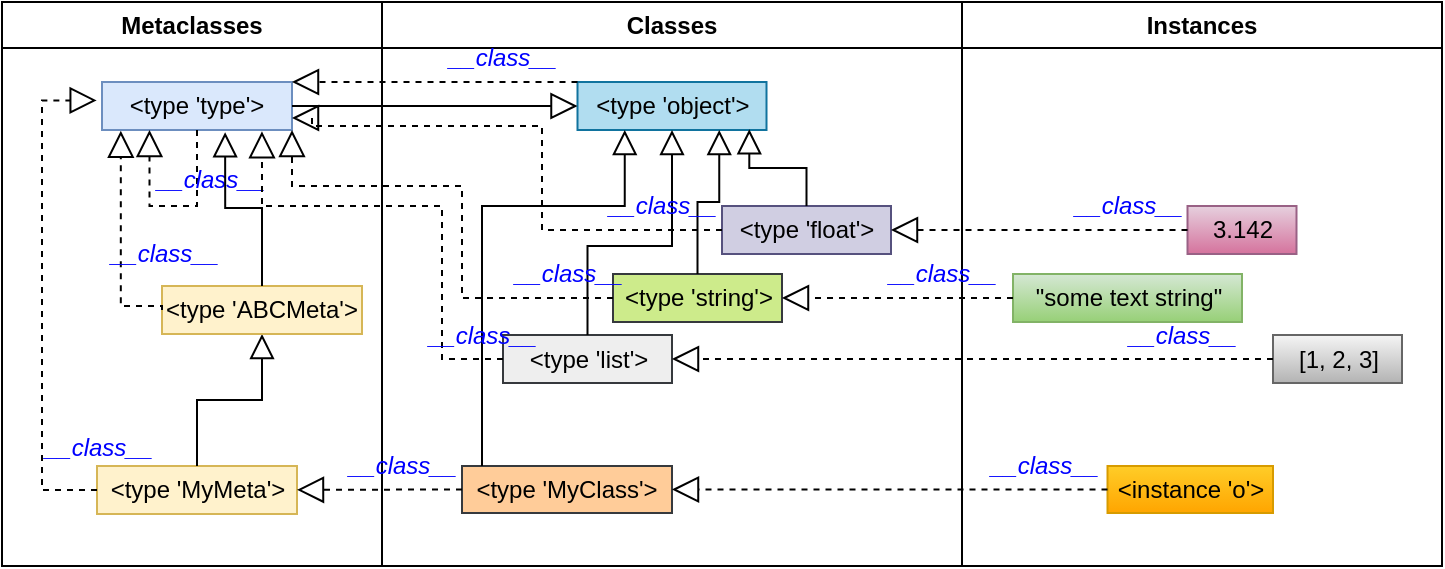 <mxfile version="20.7.4" type="device"><diagram name="Page-1" id="e7e014a7-5840-1c2e-5031-d8a46d1fe8dd"><mxGraphModel dx="800" dy="443" grid="1" gridSize="10" guides="1" tooltips="1" connect="1" arrows="1" fold="1" page="1" pageScale="1" pageWidth="1169" pageHeight="826" background="none" math="0" shadow="0"><root><mxCell id="0"/><mxCell id="1" parent="0"/><mxCell id="2" value="Metaclasses" style="swimlane;whiteSpace=wrap" parent="1" vertex="1"><mxGeometry x="260" y="128" width="190" height="282" as="geometry"/></mxCell><mxCell id="WVzSX0Jvkso2h1RZnSNI-71" value="&amp;lt;type 'type'&amp;gt;" style="rounded=0;whiteSpace=wrap;html=1;fontFamily=Helvetica;fontSize=12;align=center;fillColor=#dae8fc;strokeColor=#6c8ebf;" parent="2" vertex="1"><mxGeometry x="50" y="40" width="95" height="24" as="geometry"/></mxCell><mxCell id="WVzSX0Jvkso2h1RZnSNI-131" value="" style="endArrow=block;shadow=0;strokeWidth=1;rounded=0;endFill=0;endSize=11;dashed=1;exitX=0.5;exitY=1;exitDx=0;exitDy=0;edgeStyle=elbowEdgeStyle;elbow=vertical;entryX=0.25;entryY=1;entryDx=0;entryDy=0;" parent="2" source="WVzSX0Jvkso2h1RZnSNI-71" target="WVzSX0Jvkso2h1RZnSNI-71" edge="1"><mxGeometry x="0.5" y="41" relative="1" as="geometry"><mxPoint x="122.25" y="125.31" as="sourcePoint"/><mxPoint x="60" y="72" as="targetPoint"/><mxPoint x="-40" y="32" as="offset"/><Array as="points"><mxPoint x="80" y="102"/><mxPoint x="140" y="112"/><mxPoint x="100" y="112"/></Array></mxGeometry></mxCell><mxCell id="WVzSX0Jvkso2h1RZnSNI-132" value="&lt;i&gt;__class__&lt;/i&gt;" style="text;html=1;resizable=0;points=[];;align=center;verticalAlign=middle;labelBackgroundColor=none;rounded=0;shadow=0;strokeWidth=1;fontSize=12;fontColor=#0000FF;" parent="WVzSX0Jvkso2h1RZnSNI-131" vertex="1" connectable="0"><mxGeometry x="0.5" y="49" relative="1" as="geometry"><mxPoint x="79" as="offset"/></mxGeometry></mxCell><mxCell id="WVzSX0Jvkso2h1RZnSNI-133" value="&amp;lt;type 'MyMeta'&amp;gt;" style="rounded=0;whiteSpace=wrap;html=1;fontFamily=Helvetica;fontSize=12;align=center;fillColor=#fff2cc;strokeColor=#d6b656;" parent="2" vertex="1"><mxGeometry x="47.5" y="232" width="100" height="24" as="geometry"/></mxCell><mxCell id="WVzSX0Jvkso2h1RZnSNI-134" value="" style="endArrow=block;endSize=10;endFill=0;shadow=0;strokeWidth=1;rounded=0;elbow=vertical;exitX=0.5;exitY=0;exitDx=0;exitDy=0;edgeStyle=orthogonalEdgeStyle;" parent="2" source="WVzSX0Jvkso2h1RZnSNI-133" target="WVzSX0Jvkso2h1RZnSNI-135" edge="1"><mxGeometry x="0.795" y="67" width="160" relative="1" as="geometry"><mxPoint x="262.75" y="214.25" as="sourcePoint"/><mxPoint x="130" y="62" as="targetPoint"/><mxPoint as="offset"/></mxGeometry></mxCell><mxCell id="WVzSX0Jvkso2h1RZnSNI-135" value="&amp;lt;type 'ABCMeta'&amp;gt;" style="rounded=0;whiteSpace=wrap;html=1;fontFamily=Helvetica;fontSize=12;align=center;fillColor=#fff2cc;strokeColor=#d6b656;" parent="2" vertex="1"><mxGeometry x="80" y="142" width="100" height="24" as="geometry"/></mxCell><mxCell id="WVzSX0Jvkso2h1RZnSNI-136" value="" style="endArrow=block;endSize=10;endFill=0;shadow=0;strokeWidth=1;rounded=0;elbow=vertical;edgeStyle=orthogonalEdgeStyle;entryX=0.648;entryY=1.046;entryDx=0;entryDy=0;entryPerimeter=0;" parent="2" source="WVzSX0Jvkso2h1RZnSNI-135" target="WVzSX0Jvkso2h1RZnSNI-71" edge="1"><mxGeometry x="0.795" y="67" width="160" relative="1" as="geometry"><mxPoint x="160" y="212" as="sourcePoint"/><mxPoint x="50" y="102" as="targetPoint"/><mxPoint as="offset"/></mxGeometry></mxCell><mxCell id="hdf_wBMHdiiJCjBDyt-3-4" value="" style="endArrow=block;shadow=0;strokeWidth=1;rounded=0;endFill=0;endSize=11;dashed=1;exitX=0;exitY=0.5;exitDx=0;exitDy=0;edgeStyle=elbowEdgeStyle;elbow=vertical;entryX=0.099;entryY=1.017;entryDx=0;entryDy=0;entryPerimeter=0;" parent="2" source="WVzSX0Jvkso2h1RZnSNI-135" target="WVzSX0Jvkso2h1RZnSNI-71" edge="1"><mxGeometry x="0.5" y="41" relative="1" as="geometry"><mxPoint x="84.5" y="158" as="sourcePoint"/><mxPoint x="60" y="82" as="targetPoint"/><mxPoint x="-40" y="32" as="offset"/><Array as="points"><mxPoint x="60" y="152"/><mxPoint x="127" y="206"/><mxPoint x="87" y="206"/></Array></mxGeometry></mxCell><mxCell id="hdf_wBMHdiiJCjBDyt-3-5" value="&lt;i&gt;__class__&lt;/i&gt;" style="text;html=1;resizable=0;points=[];;align=center;verticalAlign=middle;labelBackgroundColor=none;rounded=0;shadow=0;strokeWidth=1;fontSize=12;fontColor=#0000FF;" parent="hdf_wBMHdiiJCjBDyt-3-4" vertex="1" connectable="0"><mxGeometry x="0.5" y="49" relative="1" as="geometry"><mxPoint x="70" y="34" as="offset"/></mxGeometry></mxCell><mxCell id="hdf_wBMHdiiJCjBDyt-3-6" value="" style="endArrow=block;shadow=0;strokeWidth=1;rounded=0;endFill=0;endSize=11;dashed=1;exitX=0;exitY=0.5;exitDx=0;exitDy=0;edgeStyle=elbowEdgeStyle;elbow=vertical;entryX=-0.028;entryY=0.383;entryDx=0;entryDy=0;entryPerimeter=0;" parent="2" source="WVzSX0Jvkso2h1RZnSNI-133" target="WVzSX0Jvkso2h1RZnSNI-71" edge="1"><mxGeometry x="0.5" y="41" relative="1" as="geometry"><mxPoint x="80.0" y="202.0" as="sourcePoint"/><mxPoint x="34.405" y="100.408" as="targetPoint"/><mxPoint x="-40" y="32" as="offset"/><Array as="points"><mxPoint x="20" y="142"/><mxPoint x="102" y="242"/><mxPoint x="62" y="242"/></Array></mxGeometry></mxCell><mxCell id="hdf_wBMHdiiJCjBDyt-3-7" value="&lt;i&gt;__class__&lt;/i&gt;" style="text;html=1;resizable=0;points=[];;align=center;verticalAlign=middle;labelBackgroundColor=none;rounded=0;shadow=0;strokeWidth=1;fontSize=12;fontColor=#0000FF;" parent="hdf_wBMHdiiJCjBDyt-3-6" vertex="1" connectable="0"><mxGeometry x="0.5" y="49" relative="1" as="geometry"><mxPoint x="77" y="138" as="offset"/></mxGeometry></mxCell><mxCell id="3" value="Classes" style="swimlane;whiteSpace=wrap" parent="1" vertex="1"><mxGeometry x="450" y="128" width="290" height="282" as="geometry"/></mxCell><mxCell id="WVzSX0Jvkso2h1RZnSNI-72" value="&amp;lt;type 'MyClass'&amp;gt;" style="rounded=0;whiteSpace=wrap;html=1;fontFamily=Helvetica;fontSize=12;align=center;fillColor=#ffcc99;strokeColor=#36393d;" parent="3" vertex="1"><mxGeometry x="40" y="232" width="105" height="23.5" as="geometry"/></mxCell><mxCell id="WVzSX0Jvkso2h1RZnSNI-74" value="&amp;lt;type 'object'&amp;gt;" style="rounded=0;whiteSpace=wrap;html=1;fontFamily=Helvetica;fontSize=12;align=center;fillColor=#b1ddf0;strokeColor=#10739e;" parent="3" vertex="1"><mxGeometry x="97.75" y="40" width="94.5" height="24" as="geometry"/></mxCell><mxCell id="WVzSX0Jvkso2h1RZnSNI-81" value="&amp;lt;type 'float'&amp;gt;" style="rounded=0;whiteSpace=wrap;html=1;fontFamily=Helvetica;fontSize=12;align=center;fillColor=#d0cee2;strokeColor=#56517e;" parent="3" vertex="1"><mxGeometry x="170" y="102" width="84.5" height="24" as="geometry"/></mxCell><mxCell id="WVzSX0Jvkso2h1RZnSNI-82" value="" style="endArrow=block;endSize=10;endFill=0;shadow=0;strokeWidth=1;rounded=0;edgeStyle=elbowEdgeStyle;elbow=vertical;entryX=0.909;entryY=0.986;entryDx=0;entryDy=0;exitX=0.5;exitY=0;exitDx=0;exitDy=0;entryPerimeter=0;" parent="3" source="WVzSX0Jvkso2h1RZnSNI-81" target="WVzSX0Jvkso2h1RZnSNI-74" edge="1"><mxGeometry width="160" relative="1" as="geometry"><mxPoint x="245.5" y="242" as="sourcePoint"/><mxPoint x="75.5" y="242.0" as="targetPoint"/></mxGeometry></mxCell><mxCell id="WVzSX0Jvkso2h1RZnSNI-87" value="&amp;lt;type 'string'&amp;gt;" style="rounded=0;whiteSpace=wrap;html=1;fontFamily=Helvetica;fontSize=12;align=center;fillColor=#cdeb8b;strokeColor=#36393d;" parent="3" vertex="1"><mxGeometry x="115.5" y="136" width="84.5" height="24" as="geometry"/></mxCell><mxCell id="WVzSX0Jvkso2h1RZnSNI-88" value="" style="endArrow=block;endSize=10;endFill=0;shadow=0;strokeWidth=1;rounded=0;edgeStyle=elbowEdgeStyle;elbow=vertical;entryX=0.75;entryY=1;entryDx=0;entryDy=0;exitX=0.5;exitY=0;exitDx=0;exitDy=0;" parent="3" source="WVzSX0Jvkso2h1RZnSNI-87" target="WVzSX0Jvkso2h1RZnSNI-74" edge="1"><mxGeometry width="160" relative="1" as="geometry"><mxPoint x="-284.88" y="156" as="sourcePoint"/><mxPoint x="60.495" y="102.0" as="targetPoint"/></mxGeometry></mxCell><mxCell id="WVzSX0Jvkso2h1RZnSNI-91" value="&amp;lt;type 'list'&amp;gt;" style="rounded=0;whiteSpace=wrap;html=1;fontFamily=Helvetica;fontSize=12;align=center;fillColor=#eeeeee;strokeColor=#36393d;" parent="3" vertex="1"><mxGeometry x="60.5" y="166.5" width="84.5" height="24" as="geometry"/></mxCell><mxCell id="WVzSX0Jvkso2h1RZnSNI-92" value="" style="endArrow=block;endSize=10;endFill=0;shadow=0;strokeWidth=1;rounded=0;edgeStyle=elbowEdgeStyle;elbow=vertical;exitX=0.5;exitY=0;exitDx=0;exitDy=0;entryX=0.5;entryY=1;entryDx=0;entryDy=0;" parent="3" source="WVzSX0Jvkso2h1RZnSNI-91" target="WVzSX0Jvkso2h1RZnSNI-74" edge="1"><mxGeometry width="160" relative="1" as="geometry"><mxPoint x="-794.38" y="58.5" as="sourcePoint"/><mxPoint x="125.5" y="62" as="targetPoint"/><Array as="points"><mxPoint x="130" y="122"/></Array></mxGeometry></mxCell><mxCell id="WVzSX0Jvkso2h1RZnSNI-95" value="" style="endArrow=block;endSize=10;endFill=0;shadow=0;strokeWidth=1;rounded=0;edgeStyle=elbowEdgeStyle;elbow=vertical;entryX=0.25;entryY=1;entryDx=0;entryDy=0;" parent="3" target="WVzSX0Jvkso2h1RZnSNI-74" edge="1"><mxGeometry width="160" relative="1" as="geometry"><mxPoint x="50" y="232" as="sourcePoint"/><mxPoint x="120" y="72" as="targetPoint"/><Array as="points"><mxPoint x="66" y="102"/></Array></mxGeometry></mxCell><mxCell id="4" value="Instances" style="swimlane;whiteSpace=wrap" parent="1" vertex="1"><mxGeometry x="740" y="128" width="240" height="282" as="geometry"/></mxCell><mxCell id="WVzSX0Jvkso2h1RZnSNI-75" value="[1, 2, 3]" style="rounded=0;whiteSpace=wrap;html=1;fontFamily=Helvetica;fontSize=12;align=center;fillColor=#f5f5f5;strokeColor=#666666;gradientColor=#b3b3b3;" parent="4" vertex="1"><mxGeometry x="155.5" y="166.5" width="64.5" height="24" as="geometry"/></mxCell><mxCell id="WVzSX0Jvkso2h1RZnSNI-76" value="&quot;some text string&quot;" style="rounded=0;whiteSpace=wrap;html=1;fontFamily=Helvetica;fontSize=12;align=center;fillColor=#d5e8d4;strokeColor=#82b366;gradientColor=#97d077;" parent="4" vertex="1"><mxGeometry x="25.5" y="136" width="114.5" height="24" as="geometry"/></mxCell><mxCell id="WVzSX0Jvkso2h1RZnSNI-77" value="3.142" style="rounded=0;whiteSpace=wrap;html=1;fontFamily=Helvetica;fontSize=12;align=center;fillColor=#e6d0de;strokeColor=#996185;gradientColor=#d5739d;" parent="4" vertex="1"><mxGeometry x="112.75" y="102" width="54.5" height="24" as="geometry"/></mxCell><mxCell id="WVzSX0Jvkso2h1RZnSNI-122" value="&amp;lt;instance 'o'&amp;gt;" style="rounded=0;whiteSpace=wrap;html=1;fontFamily=Helvetica;fontSize=12;align=center;fillColor=#ffcd28;strokeColor=#d79b00;gradientColor=#ffa500;" parent="4" vertex="1"><mxGeometry x="72.75" y="232" width="82.75" height="23.5" as="geometry"/></mxCell><mxCell id="WVzSX0Jvkso2h1RZnSNI-83" value="" style="endArrow=block;shadow=0;strokeWidth=1;rounded=0;endFill=0;edgeStyle=elbowEdgeStyle;elbow=vertical;endSize=11;dashed=1;entryX=1;entryY=0.5;entryDx=0;entryDy=0;exitX=0;exitY=0.5;exitDx=0;exitDy=0;" parent="1" source="WVzSX0Jvkso2h1RZnSNI-77" target="WVzSX0Jvkso2h1RZnSNI-81" edge="1"><mxGeometry x="0.5" y="41" relative="1" as="geometry"><mxPoint x="560" y="370" as="sourcePoint"/><mxPoint x="688" y="370" as="targetPoint"/><mxPoint x="-40" y="32" as="offset"/><Array as="points"><mxPoint x="770" y="242"/></Array></mxGeometry></mxCell><mxCell id="WVzSX0Jvkso2h1RZnSNI-86" value="&lt;i&gt;__class__&lt;/i&gt;" style="text;html=1;resizable=0;points=[];;align=center;verticalAlign=middle;labelBackgroundColor=none;rounded=0;shadow=0;strokeWidth=1;fontSize=12;fontColor=#0000FF;" parent="WVzSX0Jvkso2h1RZnSNI-83" vertex="1" connectable="0"><mxGeometry x="0.5" y="49" relative="1" as="geometry"><mxPoint x="81" y="-61" as="offset"/></mxGeometry></mxCell><mxCell id="WVzSX0Jvkso2h1RZnSNI-89" value="" style="endArrow=block;shadow=0;strokeWidth=1;rounded=0;endFill=0;elbow=vertical;endSize=11;dashed=1;entryX=1;entryY=0.5;entryDx=0;entryDy=0;exitX=0;exitY=0.5;exitDx=0;exitDy=0;" parent="1" source="WVzSX0Jvkso2h1RZnSNI-76" target="WVzSX0Jvkso2h1RZnSNI-87" edge="1"><mxGeometry x="0.5" y="41" relative="1" as="geometry"><mxPoint x="751.37" y="284" as="sourcePoint"/><mxPoint x="602.12" y="412" as="targetPoint"/><mxPoint x="-40" y="32" as="offset"/></mxGeometry></mxCell><mxCell id="WVzSX0Jvkso2h1RZnSNI-90" value="&lt;i&gt;__class__&lt;/i&gt;" style="text;html=1;resizable=0;points=[];;align=center;verticalAlign=middle;labelBackgroundColor=none;rounded=0;shadow=0;strokeWidth=1;fontSize=12;fontColor=#0000FF;" parent="WVzSX0Jvkso2h1RZnSNI-89" vertex="1" connectable="0"><mxGeometry x="0.5" y="49" relative="1" as="geometry"><mxPoint x="51" y="-61" as="offset"/></mxGeometry></mxCell><mxCell id="WVzSX0Jvkso2h1RZnSNI-93" value="" style="endArrow=block;shadow=0;strokeWidth=1;rounded=0;endFill=0;elbow=vertical;endSize=11;dashed=1;exitX=0;exitY=0.5;exitDx=0;exitDy=0;" parent="1" source="WVzSX0Jvkso2h1RZnSNI-75" target="WVzSX0Jvkso2h1RZnSNI-91" edge="1"><mxGeometry x="0.5" y="41" relative="1" as="geometry"><mxPoint x="724.5" y="306.16" as="sourcePoint"/><mxPoint x="584.0" y="306.16" as="targetPoint"/><mxPoint x="-40" y="32" as="offset"/></mxGeometry></mxCell><mxCell id="WVzSX0Jvkso2h1RZnSNI-94" value="&lt;i&gt;__class__&lt;/i&gt;" style="text;html=1;resizable=0;points=[];;align=center;verticalAlign=middle;labelBackgroundColor=none;rounded=0;shadow=0;strokeWidth=1;fontSize=12;fontColor=#0000FF;" parent="WVzSX0Jvkso2h1RZnSNI-93" vertex="1" connectable="0"><mxGeometry x="0.5" y="49" relative="1" as="geometry"><mxPoint x="180" y="-61" as="offset"/></mxGeometry></mxCell><mxCell id="WVzSX0Jvkso2h1RZnSNI-127" value="" style="endArrow=block;shadow=0;strokeWidth=1;rounded=0;endFill=0;elbow=vertical;endSize=11;dashed=1;" parent="1" source="WVzSX0Jvkso2h1RZnSNI-122" target="WVzSX0Jvkso2h1RZnSNI-72" edge="1"><mxGeometry x="0.5" y="41" relative="1" as="geometry"><mxPoint x="847.25" y="421.75" as="sourcePoint"/><mxPoint x="725.5" y="422.623" as="targetPoint"/><mxPoint x="-40" y="32" as="offset"/></mxGeometry></mxCell><mxCell id="WVzSX0Jvkso2h1RZnSNI-128" value="&lt;i&gt;__class__&lt;/i&gt;" style="text;html=1;resizable=0;points=[];;align=center;verticalAlign=middle;labelBackgroundColor=none;rounded=0;shadow=0;strokeWidth=1;fontSize=12;fontColor=#0000FF;" parent="WVzSX0Jvkso2h1RZnSNI-127" vertex="1" connectable="0"><mxGeometry x="0.5" y="49" relative="1" as="geometry"><mxPoint x="131" y="-61" as="offset"/></mxGeometry></mxCell><mxCell id="WVzSX0Jvkso2h1RZnSNI-129" value="" style="endArrow=block;shadow=0;strokeWidth=1;rounded=0;endFill=0;elbow=vertical;endSize=11;exitX=1;exitY=0.5;exitDx=0;exitDy=0;entryX=0;entryY=0.5;entryDx=0;entryDy=0;" parent="1" source="WVzSX0Jvkso2h1RZnSNI-71" target="WVzSX0Jvkso2h1RZnSNI-74" edge="1"><mxGeometry x="0.5" y="41" relative="1" as="geometry"><mxPoint x="438.25" y="229.31" as="sourcePoint"/><mxPoint x="290" y="229.31" as="targetPoint"/><mxPoint x="-40" y="32" as="offset"/></mxGeometry></mxCell><mxCell id="WVzSX0Jvkso2h1RZnSNI-137" value="" style="endArrow=block;shadow=0;strokeWidth=1;rounded=0;endFill=0;elbow=vertical;endSize=11;dashed=1;exitX=0;exitY=0.5;exitDx=0;exitDy=0;" parent="1" source="WVzSX0Jvkso2h1RZnSNI-72" target="WVzSX0Jvkso2h1RZnSNI-133" edge="1"><mxGeometry x="0.5" y="41" relative="1" as="geometry"><mxPoint x="822.75" y="356.032" as="sourcePoint"/><mxPoint x="520.5" y="370.878" as="targetPoint"/><mxPoint x="-40" y="32" as="offset"/></mxGeometry></mxCell><mxCell id="WVzSX0Jvkso2h1RZnSNI-138" value="&lt;i&gt;__class__&lt;/i&gt;" style="text;html=1;resizable=0;points=[];;align=center;verticalAlign=middle;labelBackgroundColor=none;rounded=0;shadow=0;strokeWidth=1;fontSize=12;fontColor=#0000FF;" parent="WVzSX0Jvkso2h1RZnSNI-137" vertex="1" connectable="0"><mxGeometry x="0.5" y="49" relative="1" as="geometry"><mxPoint x="32" y="-61" as="offset"/></mxGeometry></mxCell><mxCell id="hdf_wBMHdiiJCjBDyt-3-8" value="" style="endArrow=block;shadow=0;strokeWidth=1;rounded=0;endFill=0;elbow=vertical;endSize=11;dashed=1;exitX=0;exitY=0;exitDx=0;exitDy=0;entryX=1;entryY=0;entryDx=0;entryDy=0;" parent="1" source="WVzSX0Jvkso2h1RZnSNI-74" target="WVzSX0Jvkso2h1RZnSNI-71" edge="1"><mxGeometry x="0.5" y="41" relative="1" as="geometry"><mxPoint x="607.75" y="80" as="sourcePoint"/><mxPoint x="390" y="80" as="targetPoint"/><mxPoint x="-40" y="32" as="offset"/></mxGeometry></mxCell><mxCell id="hdf_wBMHdiiJCjBDyt-3-9" value="&lt;i&gt;__class__&lt;/i&gt;" style="text;html=1;resizable=0;points=[];;align=center;verticalAlign=middle;labelBackgroundColor=none;rounded=0;shadow=0;strokeWidth=1;fontSize=12;fontColor=#0000FF;" parent="hdf_wBMHdiiJCjBDyt-3-8" vertex="1" connectable="0"><mxGeometry x="0.5" y="49" relative="1" as="geometry"><mxPoint x="69" y="-61" as="offset"/></mxGeometry></mxCell><mxCell id="hdf_wBMHdiiJCjBDyt-3-12" value="" style="endArrow=block;shadow=0;strokeWidth=1;rounded=0;endFill=0;elbow=vertical;endSize=11;dashed=1;exitX=0;exitY=0.5;exitDx=0;exitDy=0;edgeStyle=orthogonalEdgeStyle;entryX=0.842;entryY=1.028;entryDx=0;entryDy=0;entryPerimeter=0;" parent="1" source="WVzSX0Jvkso2h1RZnSNI-91" target="WVzSX0Jvkso2h1RZnSNI-71" edge="1"><mxGeometry x="0.5" y="41" relative="1" as="geometry"><mxPoint x="472.5" y="479.81" as="sourcePoint"/><mxPoint x="480" y="210" as="targetPoint"/><mxPoint x="-40" y="32" as="offset"/><Array as="points"><mxPoint x="480" y="307"/><mxPoint x="480" y="230"/><mxPoint x="390" y="230"/></Array></mxGeometry></mxCell><mxCell id="hdf_wBMHdiiJCjBDyt-3-13" value="&lt;i&gt;__class__&lt;/i&gt;" style="text;html=1;resizable=0;points=[];;align=center;verticalAlign=middle;labelBackgroundColor=none;rounded=0;shadow=0;strokeWidth=1;fontSize=12;fontColor=#0000FF;" parent="hdf_wBMHdiiJCjBDyt-3-12" vertex="1" connectable="0"><mxGeometry x="0.5" y="49" relative="1" as="geometry"><mxPoint x="131" y="-15" as="offset"/></mxGeometry></mxCell><mxCell id="hdf_wBMHdiiJCjBDyt-3-14" value="" style="endArrow=block;shadow=0;strokeWidth=1;rounded=0;endFill=0;elbow=vertical;endSize=11;dashed=1;exitX=0;exitY=0.5;exitDx=0;exitDy=0;edgeStyle=orthogonalEdgeStyle;entryX=1;entryY=1;entryDx=0;entryDy=0;" parent="1" source="WVzSX0Jvkso2h1RZnSNI-87" target="WVzSX0Jvkso2h1RZnSNI-71" edge="1"><mxGeometry x="0.5" y="41" relative="1" as="geometry"><mxPoint x="520.5" y="316.5" as="sourcePoint"/><mxPoint x="415" y="196" as="targetPoint"/><mxPoint x="-40" y="32" as="offset"/><Array as="points"><mxPoint x="490" y="276"/><mxPoint x="490" y="220"/><mxPoint x="405" y="220"/></Array></mxGeometry></mxCell><mxCell id="hdf_wBMHdiiJCjBDyt-3-15" value="&lt;i&gt;__class__&lt;/i&gt;" style="text;html=1;resizable=0;points=[];;align=center;verticalAlign=middle;labelBackgroundColor=none;rounded=0;shadow=0;strokeWidth=1;fontSize=12;fontColor=#0000FF;" parent="hdf_wBMHdiiJCjBDyt-3-14" vertex="1" connectable="0"><mxGeometry x="0.5" y="49" relative="1" as="geometry"><mxPoint x="62" y="26" as="offset"/></mxGeometry></mxCell><mxCell id="hdf_wBMHdiiJCjBDyt-3-16" value="" style="endArrow=block;shadow=0;strokeWidth=1;rounded=0;endFill=0;elbow=vertical;endSize=11;dashed=1;exitX=0;exitY=0.5;exitDx=0;exitDy=0;edgeStyle=orthogonalEdgeStyle;entryX=1;entryY=0.75;entryDx=0;entryDy=0;" parent="1" source="WVzSX0Jvkso2h1RZnSNI-81" target="WVzSX0Jvkso2h1RZnSNI-71" edge="1"><mxGeometry x="0.5" y="41" relative="1" as="geometry"><mxPoint x="575.5" y="286" as="sourcePoint"/><mxPoint x="415" y="202" as="targetPoint"/><mxPoint x="-40" y="32" as="offset"/><Array as="points"><mxPoint x="530" y="242"/><mxPoint x="530" y="190"/><mxPoint x="415" y="190"/><mxPoint x="415" y="186"/></Array></mxGeometry></mxCell><mxCell id="hdf_wBMHdiiJCjBDyt-3-17" value="&lt;i&gt;__class__&lt;/i&gt;" style="text;html=1;resizable=0;points=[];;align=center;verticalAlign=middle;labelBackgroundColor=none;rounded=0;shadow=0;strokeWidth=1;fontSize=12;fontColor=#0000FF;" parent="hdf_wBMHdiiJCjBDyt-3-16" vertex="1" connectable="0"><mxGeometry x="0.5" y="49" relative="1" as="geometry"><mxPoint x="121" y="-9" as="offset"/></mxGeometry></mxCell></root></mxGraphModel></diagram></mxfile>